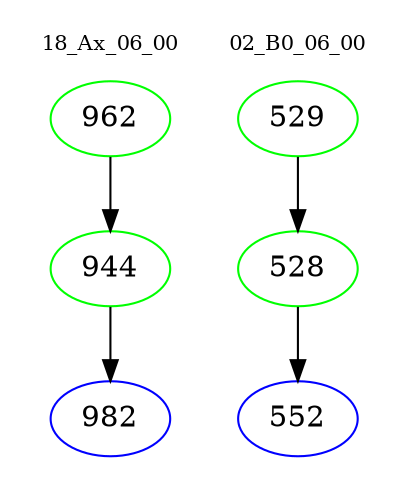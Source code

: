 digraph{
subgraph cluster_0 {
color = white
label = "18_Ax_06_00";
fontsize=10;
T0_962 [label="962", color="green"]
T0_962 -> T0_944 [color="black"]
T0_944 [label="944", color="green"]
T0_944 -> T0_982 [color="black"]
T0_982 [label="982", color="blue"]
}
subgraph cluster_1 {
color = white
label = "02_B0_06_00";
fontsize=10;
T1_529 [label="529", color="green"]
T1_529 -> T1_528 [color="black"]
T1_528 [label="528", color="green"]
T1_528 -> T1_552 [color="black"]
T1_552 [label="552", color="blue"]
}
}
